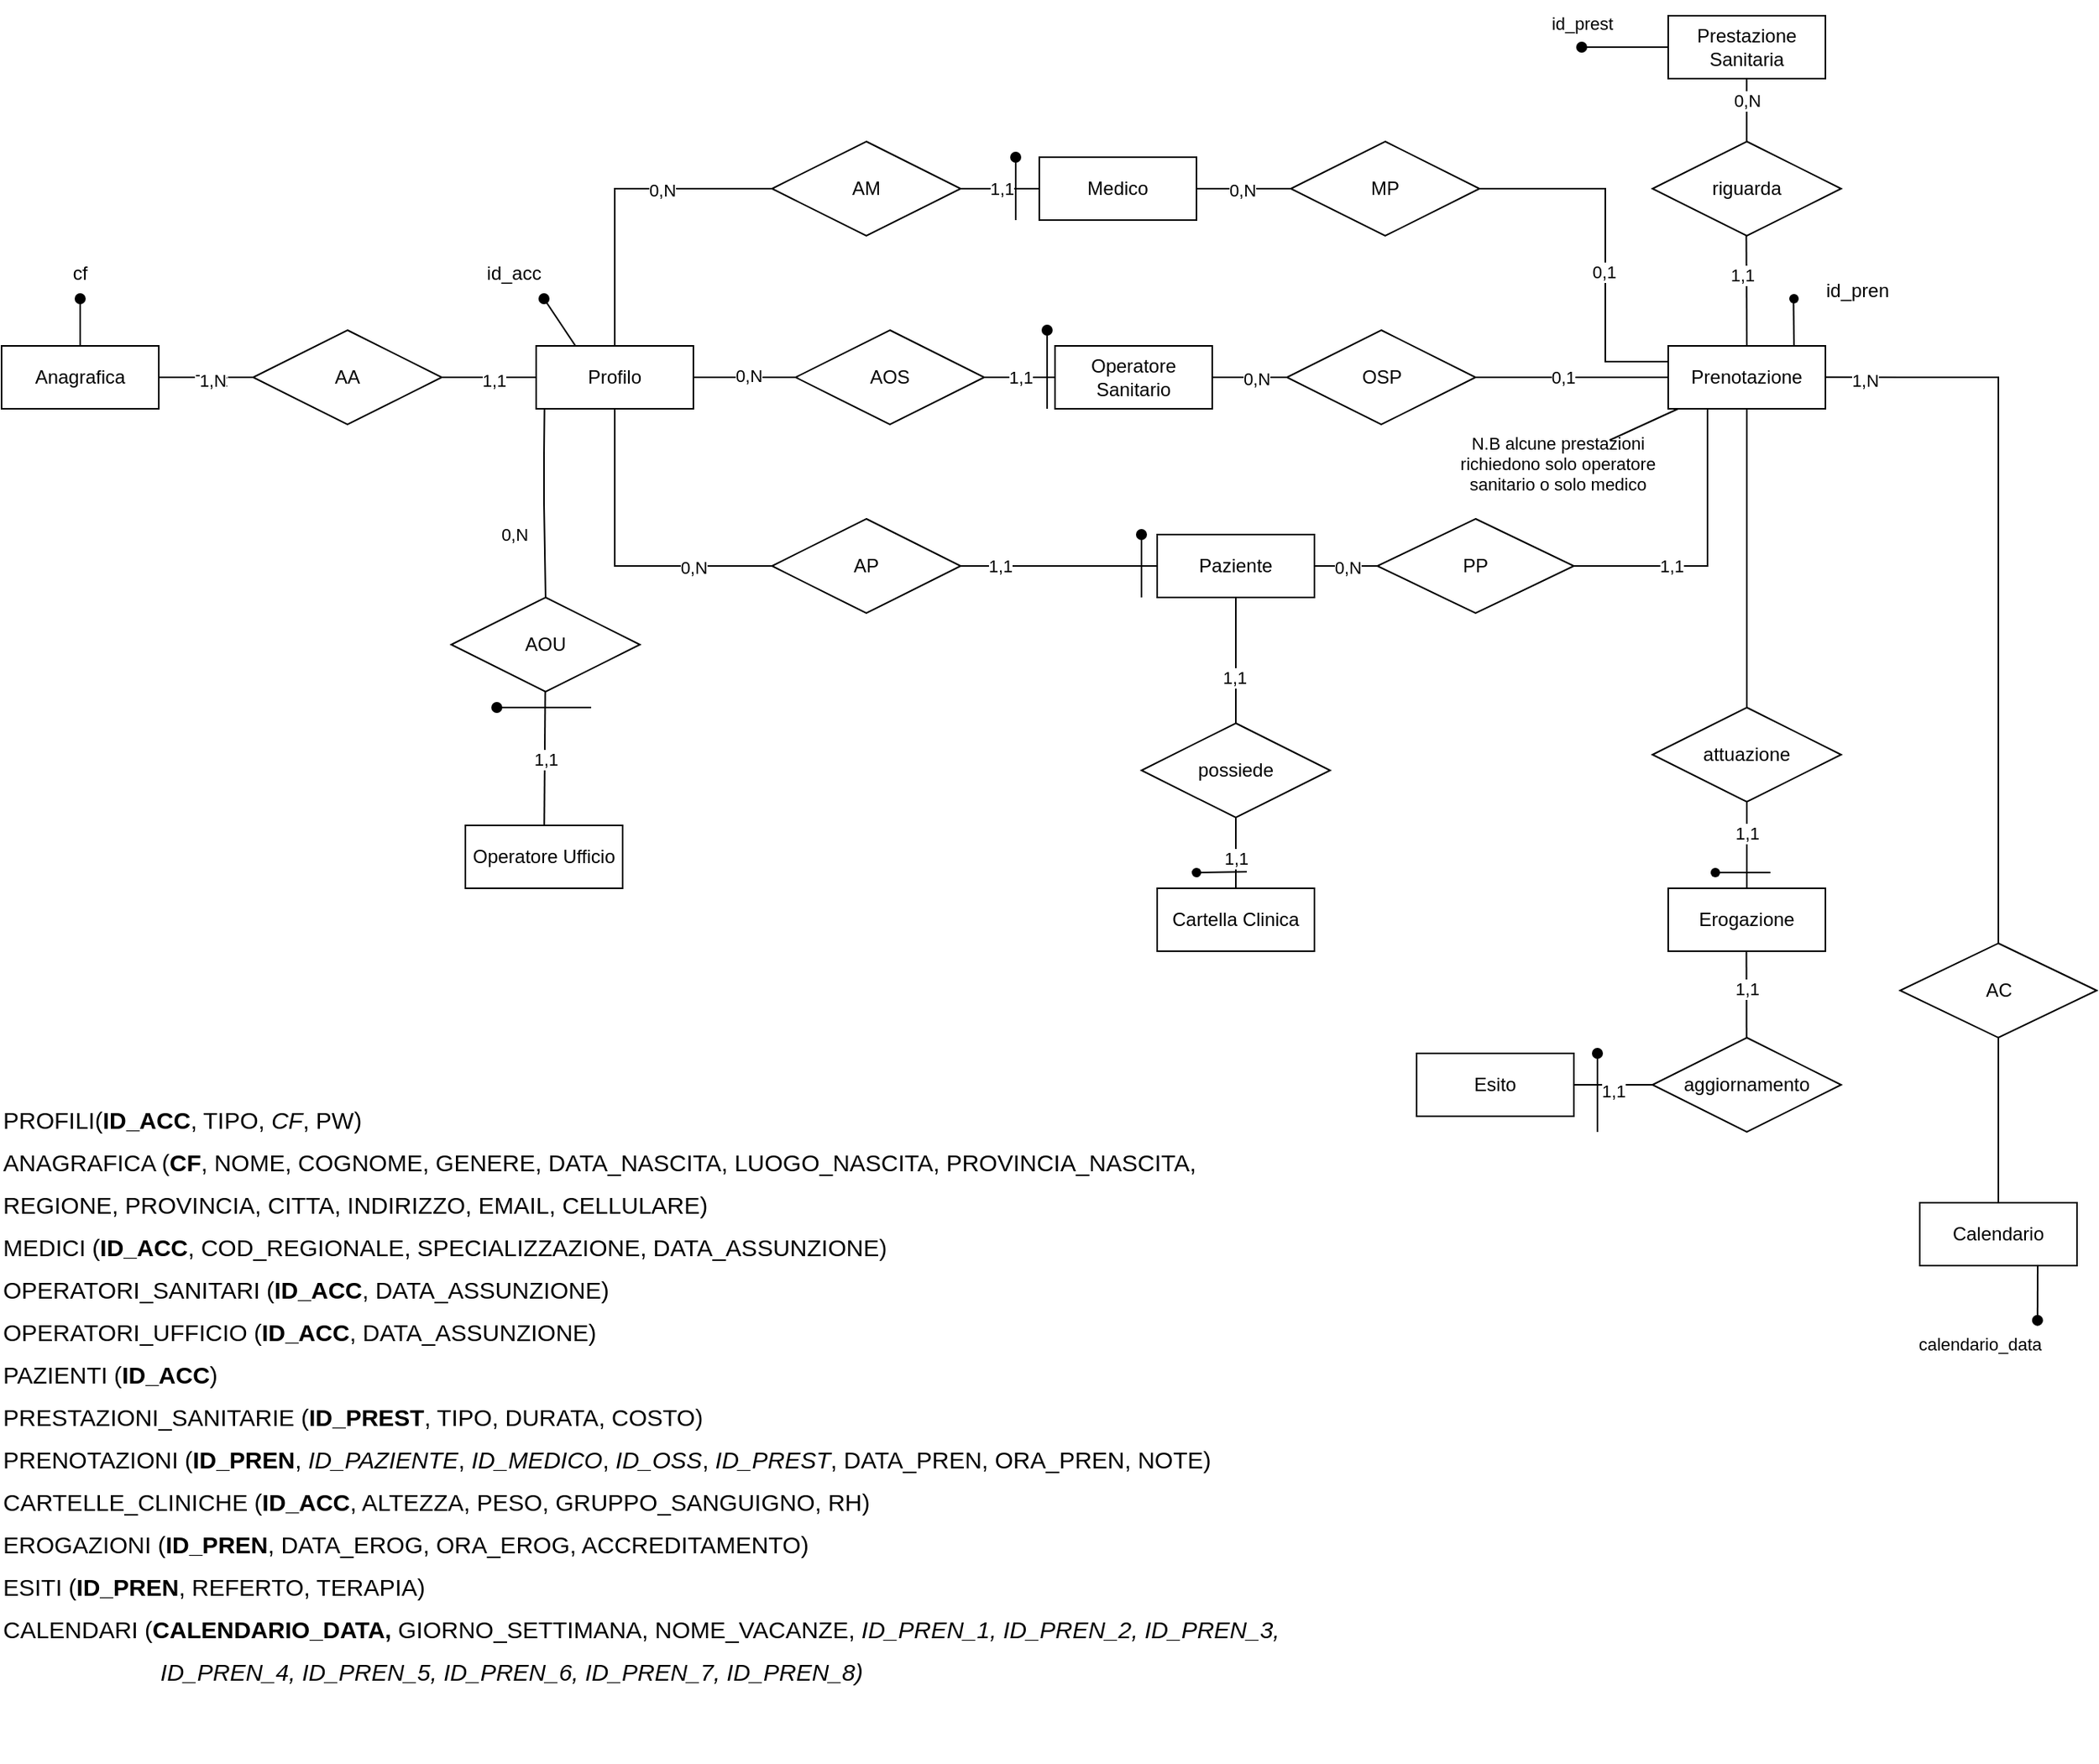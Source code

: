 <mxfile version="22.0.4" type="device">
  <diagram id="R2lEEEUBdFMjLlhIrx00" name="Page-1">
    <mxGraphModel dx="1588" dy="3250" grid="1" gridSize="10" guides="1" tooltips="1" connect="1" arrows="1" fold="1" page="1" pageScale="1" pageWidth="827" pageHeight="1169" math="0" shadow="0" extFonts="Permanent Marker^https://fonts.googleapis.com/css?family=Permanent+Marker">
      <root>
        <mxCell id="0" />
        <mxCell id="1" parent="0" />
        <mxCell id="ptyOjPC2TLaYeKYCXXiq-3" value="&lt;div style=&quot;text-align: left; line-height: 180%; font-size: 15px;&quot;&gt;&lt;br&gt;&lt;/div&gt;&lt;div style=&quot;text-align: left; line-height: 180%; font-size: 15px;&quot;&gt;&lt;span style=&quot;background-color: initial;&quot;&gt;&lt;font style=&quot;font-size: 15px;&quot;&gt;PROFILI(&lt;b&gt;ID_ACC&lt;/b&gt;, TIPO, &lt;i&gt;CF&lt;/i&gt;, PW)&lt;/font&gt;&lt;/span&gt;&lt;/div&gt;&lt;div style=&quot;text-align: left; line-height: 180%; font-size: 15px;&quot;&gt;&lt;font style=&quot;background-color: initial; border-color: var(--border-color);&quot;&gt;ANAGRAFICA (&lt;b&gt;CF&lt;/b&gt;,&amp;nbsp;&lt;/font&gt;&lt;span style=&quot;background-color: initial;&quot;&gt;NOME, COGNOME, GENERE, DATA_NASCITA, LUOGO_NASCITA, PROVINCIA_NASCITA,&amp;nbsp; &amp;nbsp; &amp;nbsp; &amp;nbsp; &amp;nbsp; &amp;nbsp;&lt;span style=&quot;white-space: pre;&quot;&gt;&#x9;&lt;/span&gt;&lt;span style=&quot;white-space: pre;&quot;&gt;&#x9;&lt;/span&gt;&lt;span style=&quot;white-space: pre;&quot;&gt;&#x9;&lt;/span&gt;&amp;nbsp; REGIONE, PROVINCIA, CITTA, INDIRIZZO, EMAIL, CELLULARE&lt;/span&gt;&lt;span style=&quot;background-color: initial; border-color: var(--border-color);&quot;&gt;)&lt;/span&gt;&lt;br&gt;&lt;/div&gt;&lt;div style=&quot;text-align: left; line-height: 180%; font-size: 15px;&quot;&gt;&lt;font style=&quot;font-size: 15px;&quot;&gt;&lt;font style=&quot;background-color: initial; font-size: 15px;&quot;&gt;MEDICI (&lt;b&gt;ID_ACC&lt;/b&gt;,&amp;nbsp;COD_REGIONALE&lt;/font&gt;&lt;span style=&quot;background-color: initial;&quot;&gt;,&amp;nbsp;&lt;/span&gt;&lt;span style=&quot;background-color: initial; border-color: var(--border-color);&quot;&gt;SPECIALIZZAZIONE, DATA_ASSUNZIONE&lt;/span&gt;&lt;span style=&quot;background-color: initial;&quot;&gt;)&lt;/span&gt;&lt;/font&gt;&lt;/div&gt;&lt;div style=&quot;text-align: left; line-height: 180%; font-size: 15px;&quot;&gt;&lt;font style=&quot;background-color: initial;&quot;&gt;OPERATORI_SANITARI (&lt;b&gt;ID_ACC&lt;/b&gt;&lt;/font&gt;&lt;font style=&quot;background-color: initial;&quot;&gt;,&amp;nbsp;&lt;/font&gt;&lt;span style=&quot;background-color: initial;&quot;&gt;DATA_ASSUNZIONE)&lt;/span&gt;&lt;br&gt;&lt;/div&gt;&lt;div style=&quot;text-align: left; line-height: 180%; font-size: 15px;&quot;&gt;&lt;font style=&quot;font-size: 15px;&quot;&gt;&lt;font style=&quot;background-color: initial; font-size: 15px;&quot;&gt;OPERATORI_UFFICIO (&lt;b&gt;ID_ACC&lt;/b&gt;&lt;/font&gt;&lt;span style=&quot;background-color: initial;&quot;&gt;,&lt;/span&gt;&lt;span style=&quot;background-color: initial;&quot;&gt;&amp;nbsp;&lt;/span&gt;&lt;span style=&quot;background-color: initial;&quot;&gt;DATA_ASSUNZIONE)&lt;/span&gt;&lt;/font&gt;&lt;/div&gt;&lt;div style=&quot;text-align: left; line-height: 180%; font-size: 15px;&quot;&gt;&lt;font style=&quot;font-size: 15px;&quot;&gt;&lt;font style=&quot;font-size: 15px;&quot;&gt;&lt;font style=&quot;font-size: 15px;&quot;&gt;PAZIENTI (&lt;b&gt;ID_ACC&lt;/b&gt;&lt;/font&gt;&lt;/font&gt;&lt;span style=&quot;background-color: initial; border-color: var(--border-color);&quot;&gt;)&lt;/span&gt;&lt;/font&gt;&lt;/div&gt;&lt;div style=&quot;text-align: left; line-height: 180%; font-size: 15px;&quot;&gt;&lt;font style=&quot;font-size: 15px;&quot;&gt;&lt;span style=&quot;background-color: initial; border-color: var(--border-color);&quot;&gt;PRESTAZIONI_SANITARIE (&lt;b style=&quot;border-color: var(--border-color);&quot;&gt;ID_PREST&lt;/b&gt;, TIPO, DURATA, COSTO)&lt;br&gt;&lt;/span&gt;&lt;/font&gt;&lt;/div&gt;&lt;div style=&quot;text-align: left; line-height: 180%; font-size: 15px;&quot;&gt;&lt;font style=&quot;font-size: 15px;&quot;&gt;&lt;span style=&quot;background-color: initial; border-color: var(--border-color);&quot;&gt;PRENOTAZIONI (&lt;b style=&quot;border-color: var(--border-color);&quot;&gt;ID_PREN&lt;/b&gt;, &lt;i&gt;ID_PAZIENTE&lt;/i&gt;, &lt;i&gt;ID_MEDICO&lt;/i&gt;,&amp;nbsp;&lt;i style=&quot;border-color: var(--border-color);&quot;&gt;ID_OSS&lt;/i&gt;, &lt;i&gt;ID_PREST&lt;/i&gt;, DATA_PREN, ORA_PREN, NOTE)&lt;br&gt;&lt;/span&gt;&lt;/font&gt;&lt;/div&gt;&lt;div style=&quot;text-align: left; line-height: 180%; font-size: 15px;&quot;&gt;&lt;font style=&quot;font-size: 15px;&quot;&gt;&lt;font style=&quot;font-size: 15px;&quot;&gt;CARTELLE_CLINICHE (&lt;b&gt;ID_ACC&lt;/b&gt;&lt;/font&gt;&lt;span style=&quot;background-color: initial;&quot;&gt;, ALTEZZA, PESO, GRUPPO_SANGUIGNO, RH)&lt;/span&gt;&lt;/font&gt;&lt;/div&gt;&lt;div style=&quot;text-align: left; line-height: 180%; font-size: 15px;&quot;&gt;&lt;font style=&quot;font-size: 15px;&quot;&gt;&lt;font style=&quot;border-color: var(--border-color);&quot;&gt;EROGAZIONI (&lt;b style=&quot;border-color: var(--border-color);&quot;&gt;ID_PREN&lt;/b&gt;, DATA_EROG, ORA_EROG, ACCREDITAMENTO&lt;/font&gt;&lt;span style=&quot;border-color: var(--border-color); background-color: initial;&quot;&gt;)&lt;/span&gt;&lt;span style=&quot;background-color: initial;&quot;&gt;&lt;br&gt;&lt;/span&gt;&lt;/font&gt;&lt;/div&gt;&lt;div style=&quot;text-align: left; line-height: 180%; font-size: 15px;&quot;&gt;&lt;span style=&quot;background-color: initial;&quot;&gt;ESITI (&lt;/span&gt;&lt;b style=&quot;background-color: initial;&quot;&gt;ID_PREN&lt;/b&gt;&lt;span style=&quot;background-color: initial;&quot;&gt;, REFERTO, TERAPIA)&lt;/span&gt;&lt;br&gt;&lt;/div&gt;&lt;div style=&quot;text-align: left; line-height: 180%; font-size: 15px;&quot;&gt;&lt;span style=&quot;background-color: initial;&quot;&gt;&lt;font style=&quot;font-size: 15px;&quot;&gt;CALENDARI (&lt;b style=&quot;&quot;&gt;CALENDARIO_DATA,&amp;nbsp;&lt;/b&gt;GIORNO_SETTIMANA,&amp;nbsp;NOME_VACANZE, &lt;i&gt;ID_PREN_1, ID_PREN_2, ID_PREN_3,&lt;/i&gt;&lt;/font&gt;&lt;/span&gt;&lt;/div&gt;&lt;div style=&quot;text-align: left; line-height: 180%; font-size: 15px;&quot;&gt;&lt;span style=&quot;background-color: initial;&quot;&gt;&lt;font style=&quot;font-size: 15px;&quot;&gt;&lt;i&gt;&lt;span style=&quot;white-space: pre;&quot;&gt;&#x9;&lt;/span&gt;&lt;span style=&quot;white-space: pre;&quot;&gt;&#x9;&lt;/span&gt;&lt;span style=&quot;white-space: pre;&quot;&gt;&#x9;&lt;/span&gt;ID_PREN_4, ID_PREN_5, ID_PREN_6, ID_PREN_7, ID_PREN_8)&lt;/i&gt;&lt;/font&gt;&lt;/span&gt;&lt;/div&gt;" style="text;html=1;strokeColor=none;fillColor=none;align=center;verticalAlign=middle;whiteSpace=wrap;rounded=0;" parent="1" vertex="1">
          <mxGeometry x="35" y="-1664" width="980" height="495" as="geometry" />
        </mxCell>
        <mxCell id="gUbJ52QEXmq22FhOMIwd-122" value="" style="edgeStyle=none;shape=connector;rounded=0;orthogonalLoop=1;jettySize=auto;html=1;labelBackgroundColor=default;strokeColor=default;fontFamily=Helvetica;fontSize=11;fontColor=default;endArrow=oval;endFill=1;" parent="1" source="gUbJ52QEXmq22FhOMIwd-1" target="gUbJ52QEXmq22FhOMIwd-32" edge="1">
          <mxGeometry relative="1" as="geometry" />
        </mxCell>
        <mxCell id="mEbYNH82JLoo9C2fyUgM-3" value="" style="rounded=0;orthogonalLoop=1;jettySize=auto;html=1;endArrow=none;endFill=0;" parent="1" source="gUbJ52QEXmq22FhOMIwd-1" target="mEbYNH82JLoo9C2fyUgM-2" edge="1">
          <mxGeometry relative="1" as="geometry" />
        </mxCell>
        <mxCell id="mEbYNH82JLoo9C2fyUgM-5" value="Text" style="edgeLabel;html=1;align=center;verticalAlign=middle;resizable=0;points=[];fontSize=11;fontFamily=Helvetica;fontColor=default;" parent="mEbYNH82JLoo9C2fyUgM-3" vertex="1" connectable="0">
          <mxGeometry x="0.108" y="-2" relative="1" as="geometry">
            <mxPoint as="offset" />
          </mxGeometry>
        </mxCell>
        <mxCell id="mEbYNH82JLoo9C2fyUgM-7" value="1,N" style="edgeLabel;html=1;align=center;verticalAlign=middle;resizable=0;points=[];fontSize=11;fontFamily=Helvetica;fontColor=default;" parent="mEbYNH82JLoo9C2fyUgM-3" vertex="1" connectable="0">
          <mxGeometry x="0.133" y="-2" relative="1" as="geometry">
            <mxPoint as="offset" />
          </mxGeometry>
        </mxCell>
        <mxCell id="PsfyVUjXlfJYZuLDt19F-15" value="" style="edgeStyle=none;shape=connector;rounded=0;orthogonalLoop=1;jettySize=auto;html=1;labelBackgroundColor=default;strokeColor=default;align=center;verticalAlign=middle;fontFamily=Helvetica;fontSize=11;fontColor=default;endArrow=none;endFill=0;" edge="1" parent="1" source="gUbJ52QEXmq22FhOMIwd-1" target="gUbJ52QEXmq22FhOMIwd-32">
          <mxGeometry relative="1" as="geometry" />
        </mxCell>
        <mxCell id="gUbJ52QEXmq22FhOMIwd-1" value="Anagrafica" style="whiteSpace=wrap;html=1;align=center;" parent="1" vertex="1">
          <mxGeometry x="35" y="-2070" width="100" height="40" as="geometry" />
        </mxCell>
        <mxCell id="gUbJ52QEXmq22FhOMIwd-127" value="" style="edgeStyle=none;shape=connector;rounded=0;orthogonalLoop=1;jettySize=auto;html=1;labelBackgroundColor=default;strokeColor=default;fontFamily=Helvetica;fontSize=11;fontColor=default;endArrow=none;endFill=0;" parent="1" source="gUbJ52QEXmq22FhOMIwd-2" target="gUbJ52QEXmq22FhOMIwd-126" edge="1">
          <mxGeometry relative="1" as="geometry" />
        </mxCell>
        <mxCell id="mEbYNH82JLoo9C2fyUgM-29" value="0,N" style="edgeLabel;html=1;align=center;verticalAlign=middle;resizable=0;points=[];fontSize=11;fontFamily=Helvetica;fontColor=default;" parent="gUbJ52QEXmq22FhOMIwd-127" vertex="1" connectable="0">
          <mxGeometry x="-0.031" y="-1" relative="1" as="geometry">
            <mxPoint as="offset" />
          </mxGeometry>
        </mxCell>
        <mxCell id="gUbJ52QEXmq22FhOMIwd-2" value="Medico" style="whiteSpace=wrap;html=1;align=center;" parent="1" vertex="1">
          <mxGeometry x="695" y="-2190" width="100" height="40" as="geometry" />
        </mxCell>
        <mxCell id="gUbJ52QEXmq22FhOMIwd-131" value="" style="edgeStyle=none;shape=connector;rounded=0;orthogonalLoop=1;jettySize=auto;html=1;labelBackgroundColor=default;strokeColor=default;fontFamily=Helvetica;fontSize=12;fontColor=default;endArrow=none;endFill=0;" parent="1" source="gUbJ52QEXmq22FhOMIwd-3" target="gUbJ52QEXmq22FhOMIwd-130" edge="1">
          <mxGeometry relative="1" as="geometry" />
        </mxCell>
        <mxCell id="mEbYNH82JLoo9C2fyUgM-30" value="0,N" style="edgeLabel;html=1;align=center;verticalAlign=middle;resizable=0;points=[];fontSize=11;fontFamily=Helvetica;fontColor=default;" parent="gUbJ52QEXmq22FhOMIwd-131" vertex="1" connectable="0">
          <mxGeometry x="0.174" y="-1" relative="1" as="geometry">
            <mxPoint as="offset" />
          </mxGeometry>
        </mxCell>
        <mxCell id="gUbJ52QEXmq22FhOMIwd-3" value="Operatore&lt;br&gt;Sanitario" style="whiteSpace=wrap;html=1;align=center;" parent="1" vertex="1">
          <mxGeometry x="705" y="-2070" width="100" height="40" as="geometry" />
        </mxCell>
        <mxCell id="gUbJ52QEXmq22FhOMIwd-4" value="Operatore Ufficio" style="whiteSpace=wrap;html=1;align=center;" parent="1" vertex="1">
          <mxGeometry x="330" y="-1765" width="100" height="40" as="geometry" />
        </mxCell>
        <mxCell id="gUbJ52QEXmq22FhOMIwd-133" value="" style="edgeStyle=none;shape=connector;rounded=0;orthogonalLoop=1;jettySize=auto;html=1;labelBackgroundColor=default;strokeColor=default;fontFamily=Helvetica;fontSize=12;fontColor=default;endArrow=none;endFill=0;" parent="1" source="gUbJ52QEXmq22FhOMIwd-5" target="gUbJ52QEXmq22FhOMIwd-132" edge="1">
          <mxGeometry relative="1" as="geometry" />
        </mxCell>
        <mxCell id="mEbYNH82JLoo9C2fyUgM-32" value="0,N" style="edgeLabel;html=1;align=center;verticalAlign=middle;resizable=0;points=[];fontSize=11;fontFamily=Helvetica;fontColor=default;" parent="gUbJ52QEXmq22FhOMIwd-133" vertex="1" connectable="0">
          <mxGeometry x="0.058" y="-1" relative="1" as="geometry">
            <mxPoint as="offset" />
          </mxGeometry>
        </mxCell>
        <mxCell id="gUbJ52QEXmq22FhOMIwd-142" value="" style="edgeStyle=none;shape=connector;rounded=0;orthogonalLoop=1;jettySize=auto;html=1;labelBackgroundColor=default;strokeColor=default;fontFamily=Helvetica;fontSize=12;fontColor=default;endArrow=none;endFill=0;" parent="1" source="gUbJ52QEXmq22FhOMIwd-5" target="gUbJ52QEXmq22FhOMIwd-26" edge="1">
          <mxGeometry relative="1" as="geometry" />
        </mxCell>
        <mxCell id="mEbYNH82JLoo9C2fyUgM-17" value="1,1" style="edgeLabel;html=1;align=center;verticalAlign=middle;resizable=0;points=[];fontSize=11;fontFamily=Helvetica;fontColor=default;" parent="gUbJ52QEXmq22FhOMIwd-142" vertex="1" connectable="0">
          <mxGeometry x="0.257" y="-1" relative="1" as="geometry">
            <mxPoint as="offset" />
          </mxGeometry>
        </mxCell>
        <mxCell id="gUbJ52QEXmq22FhOMIwd-5" value="Paziente" style="whiteSpace=wrap;html=1;align=center;" parent="1" vertex="1">
          <mxGeometry x="770" y="-1950" width="100" height="40" as="geometry" />
        </mxCell>
        <mxCell id="gUbJ52QEXmq22FhOMIwd-116" value="" style="edgeStyle=none;shape=connector;rounded=0;orthogonalLoop=1;jettySize=auto;html=1;labelBackgroundColor=default;strokeColor=default;fontFamily=Helvetica;fontSize=11;fontColor=default;endArrow=none;endFill=0;entryX=0.5;entryY=0;entryDx=0;entryDy=0;exitX=0.053;exitY=1.002;exitDx=0;exitDy=0;exitPerimeter=0;" parent="1" source="gUbJ52QEXmq22FhOMIwd-6" target="gUbJ52QEXmq22FhOMIwd-110" edge="1">
          <mxGeometry relative="1" as="geometry">
            <Array as="points">
              <mxPoint x="380" y="-2000" />
              <mxPoint x="380" y="-1970" />
            </Array>
            <mxPoint x="380" y="-2030" as="sourcePoint" />
          </mxGeometry>
        </mxCell>
        <mxCell id="mEbYNH82JLoo9C2fyUgM-23" value="0,N" style="edgeLabel;html=1;align=center;verticalAlign=middle;resizable=0;points=[];fontSize=11;fontFamily=Helvetica;fontColor=default;" parent="gUbJ52QEXmq22FhOMIwd-116" vertex="1" connectable="0">
          <mxGeometry x="0.232" y="-1" relative="1" as="geometry">
            <mxPoint x="-18" y="6" as="offset" />
          </mxGeometry>
        </mxCell>
        <mxCell id="gUbJ52QEXmq22FhOMIwd-117" value="" style="edgeStyle=none;shape=connector;rounded=0;orthogonalLoop=1;jettySize=auto;html=1;labelBackgroundColor=default;strokeColor=default;fontFamily=Helvetica;fontSize=11;fontColor=default;endArrow=none;endFill=0;entryX=0;entryY=0.5;entryDx=0;entryDy=0;exitX=1;exitY=0.5;exitDx=0;exitDy=0;" parent="1" source="gUbJ52QEXmq22FhOMIwd-6" target="gUbJ52QEXmq22FhOMIwd-109" edge="1">
          <mxGeometry relative="1" as="geometry">
            <Array as="points" />
          </mxGeometry>
        </mxCell>
        <mxCell id="mEbYNH82JLoo9C2fyUgM-22" value="0,N" style="edgeLabel;html=1;align=center;verticalAlign=middle;resizable=0;points=[];fontSize=11;fontFamily=Helvetica;fontColor=default;" parent="gUbJ52QEXmq22FhOMIwd-117" vertex="1" connectable="0">
          <mxGeometry x="0.077" y="1" relative="1" as="geometry">
            <mxPoint as="offset" />
          </mxGeometry>
        </mxCell>
        <mxCell id="gUbJ52QEXmq22FhOMIwd-6" value="Profilo" style="whiteSpace=wrap;html=1;align=center;" parent="1" vertex="1">
          <mxGeometry x="375" y="-2070" width="100" height="40" as="geometry" />
        </mxCell>
        <mxCell id="gUbJ52QEXmq22FhOMIwd-26" value="possiede" style="shape=rhombus;perimeter=rhombusPerimeter;whiteSpace=wrap;html=1;align=center;" parent="1" vertex="1">
          <mxGeometry x="760" y="-1830" width="120" height="60" as="geometry" />
        </mxCell>
        <mxCell id="gUbJ52QEXmq22FhOMIwd-27" value="Cartella Clinica" style="whiteSpace=wrap;html=1;align=center;" parent="1" vertex="1">
          <mxGeometry x="770" y="-1725" width="100" height="40" as="geometry" />
        </mxCell>
        <mxCell id="gUbJ52QEXmq22FhOMIwd-32" value="cf" style="text;strokeColor=none;fillColor=none;spacingLeft=4;spacingRight=4;overflow=hidden;rotatable=0;points=[[0,0.5],[1,0.5]];portConstraint=eastwest;fontSize=12;whiteSpace=wrap;html=1;align=center;" parent="1" vertex="1">
          <mxGeometry x="65" y="-2130" width="40" height="30" as="geometry" />
        </mxCell>
        <mxCell id="gUbJ52QEXmq22FhOMIwd-33" value="Erogazione" style="whiteSpace=wrap;html=1;align=center;" parent="1" vertex="1">
          <mxGeometry x="1095" y="-1725" width="100" height="40" as="geometry" />
        </mxCell>
        <mxCell id="gUbJ52QEXmq22FhOMIwd-137" value="" style="edgeStyle=none;shape=connector;rounded=0;orthogonalLoop=1;jettySize=auto;html=1;labelBackgroundColor=default;strokeColor=default;fontFamily=Helvetica;fontSize=12;fontColor=default;endArrow=none;endFill=0;entryX=1;entryY=0.5;entryDx=0;entryDy=0;exitX=0;exitY=0.5;exitDx=0;exitDy=0;" parent="1" source="gUbJ52QEXmq22FhOMIwd-34" target="gUbJ52QEXmq22FhOMIwd-130" edge="1">
          <mxGeometry relative="1" as="geometry">
            <Array as="points">
              <mxPoint x="1010" y="-2050" />
            </Array>
            <mxPoint x="1090" y="-2050" as="sourcePoint" />
          </mxGeometry>
        </mxCell>
        <mxCell id="mEbYNH82JLoo9C2fyUgM-34" value="0,1" style="edgeLabel;html=1;align=center;verticalAlign=middle;resizable=0;points=[];fontSize=11;fontFamily=Helvetica;fontColor=default;" parent="gUbJ52QEXmq22FhOMIwd-137" vertex="1" connectable="0">
          <mxGeometry x="-0.497" y="1" relative="1" as="geometry">
            <mxPoint x="-36" y="-1" as="offset" />
          </mxGeometry>
        </mxCell>
        <mxCell id="gUbJ52QEXmq22FhOMIwd-141" value="" style="edgeStyle=none;shape=connector;rounded=0;orthogonalLoop=1;jettySize=auto;html=1;labelBackgroundColor=default;strokeColor=default;fontFamily=Helvetica;fontSize=12;fontColor=default;endArrow=none;endFill=0;entryX=0.5;entryY=0;entryDx=0;entryDy=0;" parent="1" source="gUbJ52QEXmq22FhOMIwd-34" target="gUbJ52QEXmq22FhOMIwd-49" edge="1">
          <mxGeometry relative="1" as="geometry" />
        </mxCell>
        <mxCell id="PsfyVUjXlfJYZuLDt19F-19" value="" style="edgeStyle=none;shape=connector;rounded=0;orthogonalLoop=1;jettySize=auto;html=1;labelBackgroundColor=default;strokeColor=default;align=center;verticalAlign=middle;fontFamily=Helvetica;fontSize=11;fontColor=default;endArrow=none;endFill=0;" edge="1" parent="1" source="gUbJ52QEXmq22FhOMIwd-34" target="mEbYNH82JLoo9C2fyUgM-36">
          <mxGeometry relative="1" as="geometry" />
        </mxCell>
        <mxCell id="gUbJ52QEXmq22FhOMIwd-34" value="Prenotazione" style="whiteSpace=wrap;html=1;align=center;" parent="1" vertex="1">
          <mxGeometry x="1095" y="-2070" width="100" height="40" as="geometry" />
        </mxCell>
        <mxCell id="gUbJ52QEXmq22FhOMIwd-39" value="riguarda" style="shape=rhombus;perimeter=rhombusPerimeter;whiteSpace=wrap;html=1;align=center;" parent="1" vertex="1">
          <mxGeometry x="1085" y="-2200" width="120" height="60" as="geometry" />
        </mxCell>
        <mxCell id="gUbJ52QEXmq22FhOMIwd-40" value="Prestazione Sanitaria" style="whiteSpace=wrap;html=1;align=center;" parent="1" vertex="1">
          <mxGeometry x="1095" y="-2280" width="100" height="40" as="geometry" />
        </mxCell>
        <mxCell id="gUbJ52QEXmq22FhOMIwd-41" value="" style="endArrow=none;html=1;rounded=0;" parent="1" edge="1">
          <mxGeometry relative="1" as="geometry">
            <mxPoint x="1145" y="-2070" as="sourcePoint" />
            <mxPoint x="1144.69" y="-2140" as="targetPoint" />
          </mxGeometry>
        </mxCell>
        <mxCell id="gUbJ52QEXmq22FhOMIwd-42" value="1,1" style="edgeLabel;html=1;align=center;verticalAlign=middle;resizable=0;points=[];" parent="gUbJ52QEXmq22FhOMIwd-41" vertex="1" connectable="0">
          <mxGeometry x="0.294" y="3" relative="1" as="geometry">
            <mxPoint as="offset" />
          </mxGeometry>
        </mxCell>
        <mxCell id="gUbJ52QEXmq22FhOMIwd-43" value="" style="endArrow=none;html=1;rounded=0;exitX=0.5;exitY=0;exitDx=0;exitDy=0;" parent="1" edge="1">
          <mxGeometry relative="1" as="geometry">
            <mxPoint x="1144.89" y="-2200" as="sourcePoint" />
            <mxPoint x="1144.89" y="-2240" as="targetPoint" />
          </mxGeometry>
        </mxCell>
        <mxCell id="mEbYNH82JLoo9C2fyUgM-16" value="0,N" style="edgeLabel;html=1;align=center;verticalAlign=middle;resizable=0;points=[];fontSize=11;fontFamily=Helvetica;fontColor=default;" parent="gUbJ52QEXmq22FhOMIwd-43" vertex="1" connectable="0">
          <mxGeometry x="0.3" relative="1" as="geometry">
            <mxPoint as="offset" />
          </mxGeometry>
        </mxCell>
        <mxCell id="gUbJ52QEXmq22FhOMIwd-49" value="attuazione" style="shape=rhombus;perimeter=rhombusPerimeter;whiteSpace=wrap;html=1;align=center;" parent="1" vertex="1">
          <mxGeometry x="1085" y="-1840" width="120" height="60" as="geometry" />
        </mxCell>
        <mxCell id="gUbJ52QEXmq22FhOMIwd-50" value="" style="endArrow=none;html=1;rounded=0;" parent="1" edge="1">
          <mxGeometry relative="1" as="geometry">
            <mxPoint x="1145" y="-1725" as="sourcePoint" />
            <mxPoint x="1145" y="-1780" as="targetPoint" />
          </mxGeometry>
        </mxCell>
        <mxCell id="gUbJ52QEXmq22FhOMIwd-51" value="1,1" style="edgeLabel;html=1;align=center;verticalAlign=middle;resizable=0;points=[];" parent="gUbJ52QEXmq22FhOMIwd-50" vertex="1" connectable="0">
          <mxGeometry x="0.294" y="3" relative="1" as="geometry">
            <mxPoint x="3" as="offset" />
          </mxGeometry>
        </mxCell>
        <mxCell id="gUbJ52QEXmq22FhOMIwd-54" value="" style="shape=waypoint;sketch=0;fillStyle=solid;size=6;pointerEvents=1;points=[];fillColor=none;resizable=0;rotatable=0;perimeter=centerPerimeter;snapToPoint=1;" parent="1" vertex="1">
          <mxGeometry x="1115" y="-1745" width="20" height="20" as="geometry" />
        </mxCell>
        <mxCell id="gUbJ52QEXmq22FhOMIwd-55" value="" style="endArrow=none;html=1;rounded=0;" parent="1" target="gUbJ52QEXmq22FhOMIwd-54" edge="1">
          <mxGeometry relative="1" as="geometry">
            <mxPoint x="1160" y="-1735" as="sourcePoint" />
            <mxPoint x="1130" y="-1735" as="targetPoint" />
          </mxGeometry>
        </mxCell>
        <mxCell id="gUbJ52QEXmq22FhOMIwd-145" value="" style="edgeStyle=none;shape=connector;rounded=0;orthogonalLoop=1;jettySize=auto;html=1;labelBackgroundColor=default;strokeColor=default;fontFamily=Helvetica;fontSize=12;fontColor=default;endArrow=none;endFill=0;" parent="1" source="gUbJ52QEXmq22FhOMIwd-56" edge="1">
          <mxGeometry relative="1" as="geometry">
            <mxPoint x="1307.857" y="-1485" as="targetPoint" />
          </mxGeometry>
        </mxCell>
        <mxCell id="gUbJ52QEXmq22FhOMIwd-146" value="" style="edgeStyle=none;shape=connector;rounded=0;orthogonalLoop=1;jettySize=auto;html=1;labelBackgroundColor=default;strokeColor=default;fontFamily=Helvetica;fontSize=12;fontColor=default;endArrow=none;endFill=0;" parent="1" source="gUbJ52QEXmq22FhOMIwd-56" edge="1">
          <mxGeometry relative="1" as="geometry">
            <mxPoint x="1307.857" y="-1485" as="targetPoint" />
          </mxGeometry>
        </mxCell>
        <mxCell id="gUbJ52QEXmq22FhOMIwd-56" value="Calendario" style="whiteSpace=wrap;html=1;align=center;" parent="1" vertex="1">
          <mxGeometry x="1255" y="-1525" width="100" height="40" as="geometry" />
        </mxCell>
        <mxCell id="gUbJ52QEXmq22FhOMIwd-63" value="" style="endArrow=none;html=1;rounded=0;entryX=0;entryY=0.5;entryDx=0;entryDy=0;" parent="1" edge="1">
          <mxGeometry relative="1" as="geometry">
            <mxPoint x="1195" y="-2050.17" as="sourcePoint" />
            <mxPoint x="1245" y="-2050" as="targetPoint" />
          </mxGeometry>
        </mxCell>
        <mxCell id="mEbYNH82JLoo9C2fyUgM-15" value="1,N" style="edgeLabel;html=1;align=center;verticalAlign=middle;resizable=0;points=[];fontSize=11;fontFamily=Helvetica;fontColor=default;" parent="gUbJ52QEXmq22FhOMIwd-63" vertex="1" connectable="0">
          <mxGeometry x="0.0" y="-2" relative="1" as="geometry">
            <mxPoint as="offset" />
          </mxGeometry>
        </mxCell>
        <mxCell id="gUbJ52QEXmq22FhOMIwd-74" value="" style="shape=waypoint;sketch=0;fillStyle=solid;size=6;pointerEvents=1;points=[];fillColor=none;resizable=0;rotatable=0;perimeter=centerPerimeter;snapToPoint=1;" parent="1" vertex="1">
          <mxGeometry x="1165" y="-2110" width="20" height="20" as="geometry" />
        </mxCell>
        <mxCell id="gUbJ52QEXmq22FhOMIwd-144" value="" style="edgeStyle=none;shape=connector;rounded=0;orthogonalLoop=1;jettySize=auto;html=1;labelBackgroundColor=default;strokeColor=default;fontFamily=Helvetica;fontSize=12;fontColor=default;endArrow=none;endFill=0;" parent="1" source="gUbJ52QEXmq22FhOMIwd-87" target="gUbJ52QEXmq22FhOMIwd-95" edge="1">
          <mxGeometry relative="1" as="geometry" />
        </mxCell>
        <mxCell id="mEbYNH82JLoo9C2fyUgM-18" value="1,1" style="edgeLabel;html=1;align=center;verticalAlign=middle;resizable=0;points=[];fontSize=11;fontFamily=Helvetica;fontColor=default;" parent="gUbJ52QEXmq22FhOMIwd-144" vertex="1" connectable="0">
          <mxGeometry x="0.027" y="4" relative="1" as="geometry">
            <mxPoint as="offset" />
          </mxGeometry>
        </mxCell>
        <mxCell id="gUbJ52QEXmq22FhOMIwd-87" value="aggiornamento" style="shape=rhombus;perimeter=rhombusPerimeter;whiteSpace=wrap;html=1;align=center;" parent="1" vertex="1">
          <mxGeometry x="1085" y="-1630" width="120" height="60" as="geometry" />
        </mxCell>
        <mxCell id="gUbJ52QEXmq22FhOMIwd-89" value="" style="endArrow=none;html=1;rounded=0;entryX=0.5;entryY=1;entryDx=0;entryDy=0;exitX=0.5;exitY=0;exitDx=0;exitDy=0;" parent="1" source="gUbJ52QEXmq22FhOMIwd-27" edge="1" target="gUbJ52QEXmq22FhOMIwd-26">
          <mxGeometry relative="1" as="geometry">
            <mxPoint x="744.69" y="-1730" as="sourcePoint" />
            <mxPoint x="744.66" y="-1780" as="targetPoint" />
          </mxGeometry>
        </mxCell>
        <mxCell id="gUbJ52QEXmq22FhOMIwd-90" value="1,1" style="edgeLabel;html=1;align=center;verticalAlign=middle;resizable=0;points=[];" parent="gUbJ52QEXmq22FhOMIwd-89" vertex="1" connectable="0">
          <mxGeometry x="0.097" y="-3" relative="1" as="geometry">
            <mxPoint x="-3" y="5" as="offset" />
          </mxGeometry>
        </mxCell>
        <mxCell id="gUbJ52QEXmq22FhOMIwd-92" value="" style="endArrow=none;html=1;rounded=0;" parent="1" edge="1" source="gUbJ52QEXmq22FhOMIwd-91">
          <mxGeometry relative="1" as="geometry">
            <mxPoint x="827.0" y="-1735.5" as="sourcePoint" />
            <mxPoint x="792" y="-1735.5" as="targetPoint" />
          </mxGeometry>
        </mxCell>
        <mxCell id="gUbJ52QEXmq22FhOMIwd-93" value="" style="endArrow=none;html=1;rounded=0;" parent="1" edge="1">
          <mxGeometry relative="1" as="geometry">
            <mxPoint x="1175" y="-2070" as="sourcePoint" />
            <mxPoint x="1174.69" y="-2100" as="targetPoint" />
          </mxGeometry>
        </mxCell>
        <mxCell id="gUbJ52QEXmq22FhOMIwd-94" value="id_pren" style="text;html=1;align=center;verticalAlign=middle;resizable=0;points=[];autosize=1;strokeColor=none;fillColor=none;" parent="1" vertex="1">
          <mxGeometry x="1185" y="-2120" width="60" height="30" as="geometry" />
        </mxCell>
        <mxCell id="gUbJ52QEXmq22FhOMIwd-95" value="Esito" style="whiteSpace=wrap;html=1;align=center;" parent="1" vertex="1">
          <mxGeometry x="935.0" y="-1620" width="100" height="40" as="geometry" />
        </mxCell>
        <mxCell id="gUbJ52QEXmq22FhOMIwd-103" value="" style="endArrow=none;html=1;rounded=0;" parent="1" edge="1">
          <mxGeometry relative="1" as="geometry">
            <mxPoint x="1144.75" y="-1685" as="sourcePoint" />
            <mxPoint x="1144.84" y="-1630" as="targetPoint" />
          </mxGeometry>
        </mxCell>
        <mxCell id="gUbJ52QEXmq22FhOMIwd-104" value="1,1" style="edgeLabel;html=1;align=center;verticalAlign=middle;resizable=0;points=[];" parent="gUbJ52QEXmq22FhOMIwd-103" vertex="1" connectable="0">
          <mxGeometry x="-0.15" relative="1" as="geometry">
            <mxPoint as="offset" />
          </mxGeometry>
        </mxCell>
        <mxCell id="gUbJ52QEXmq22FhOMIwd-112" value="" style="rounded=0;orthogonalLoop=1;jettySize=auto;html=1;edgeStyle=orthogonalEdgeStyle;endArrow=none;endFill=0;" parent="1" source="gUbJ52QEXmq22FhOMIwd-108" target="gUbJ52QEXmq22FhOMIwd-2" edge="1">
          <mxGeometry relative="1" as="geometry">
            <Array as="points">
              <mxPoint x="675" y="-2170" />
              <mxPoint x="675" y="-2170" />
            </Array>
          </mxGeometry>
        </mxCell>
        <mxCell id="mEbYNH82JLoo9C2fyUgM-25" value="1,1" style="edgeLabel;html=1;align=center;verticalAlign=middle;resizable=0;points=[];fontSize=11;fontFamily=Helvetica;fontColor=default;" parent="gUbJ52QEXmq22FhOMIwd-112" vertex="1" connectable="0">
          <mxGeometry x="0.025" relative="1" as="geometry">
            <mxPoint as="offset" />
          </mxGeometry>
        </mxCell>
        <mxCell id="gUbJ52QEXmq22FhOMIwd-119" value="" style="edgeStyle=none;shape=connector;rounded=0;orthogonalLoop=1;jettySize=auto;html=1;labelBackgroundColor=default;strokeColor=default;fontFamily=Helvetica;fontSize=11;fontColor=default;endArrow=none;endFill=0;entryX=0.5;entryY=0;entryDx=0;entryDy=0;" parent="1" source="gUbJ52QEXmq22FhOMIwd-108" target="gUbJ52QEXmq22FhOMIwd-6" edge="1">
          <mxGeometry relative="1" as="geometry">
            <Array as="points">
              <mxPoint x="425" y="-2170" />
            </Array>
          </mxGeometry>
        </mxCell>
        <mxCell id="mEbYNH82JLoo9C2fyUgM-21" value="0,N" style="edgeLabel;html=1;align=center;verticalAlign=middle;resizable=0;points=[];fontSize=11;fontFamily=Helvetica;fontColor=default;" parent="gUbJ52QEXmq22FhOMIwd-119" vertex="1" connectable="0">
          <mxGeometry x="-0.298" y="1" relative="1" as="geometry">
            <mxPoint as="offset" />
          </mxGeometry>
        </mxCell>
        <mxCell id="gUbJ52QEXmq22FhOMIwd-108" value="AM" style="shape=rhombus;perimeter=rhombusPerimeter;whiteSpace=wrap;html=1;align=center;" parent="1" vertex="1">
          <mxGeometry x="525" y="-2200" width="120" height="60" as="geometry" />
        </mxCell>
        <mxCell id="gUbJ52QEXmq22FhOMIwd-113" value="" style="rounded=0;orthogonalLoop=1;jettySize=auto;html=1;endArrow=none;endFill=0;" parent="1" source="gUbJ52QEXmq22FhOMIwd-109" target="gUbJ52QEXmq22FhOMIwd-3" edge="1">
          <mxGeometry relative="1" as="geometry" />
        </mxCell>
        <mxCell id="mEbYNH82JLoo9C2fyUgM-26" value="1,1" style="edgeLabel;html=1;align=center;verticalAlign=middle;resizable=0;points=[];fontSize=11;fontFamily=Helvetica;fontColor=default;" parent="gUbJ52QEXmq22FhOMIwd-113" vertex="1" connectable="0">
          <mxGeometry x="0.013" relative="1" as="geometry">
            <mxPoint as="offset" />
          </mxGeometry>
        </mxCell>
        <mxCell id="gUbJ52QEXmq22FhOMIwd-109" value="AOS" style="shape=rhombus;perimeter=rhombusPerimeter;whiteSpace=wrap;html=1;align=center;" parent="1" vertex="1">
          <mxGeometry x="540" y="-2080" width="120" height="60" as="geometry" />
        </mxCell>
        <mxCell id="gUbJ52QEXmq22FhOMIwd-114" value="" style="rounded=0;orthogonalLoop=1;jettySize=auto;html=1;endArrow=none;endFill=0;" parent="1" source="gUbJ52QEXmq22FhOMIwd-110" target="gUbJ52QEXmq22FhOMIwd-4" edge="1">
          <mxGeometry relative="1" as="geometry" />
        </mxCell>
        <mxCell id="mEbYNH82JLoo9C2fyUgM-27" value="1,1" style="edgeLabel;html=1;align=center;verticalAlign=middle;resizable=0;points=[];fontSize=11;fontFamily=Helvetica;fontColor=default;" parent="gUbJ52QEXmq22FhOMIwd-114" vertex="1" connectable="0">
          <mxGeometry x="0.001" relative="1" as="geometry">
            <mxPoint as="offset" />
          </mxGeometry>
        </mxCell>
        <mxCell id="gUbJ52QEXmq22FhOMIwd-110" value="AOU" style="shape=rhombus;perimeter=rhombusPerimeter;whiteSpace=wrap;html=1;align=center;" parent="1" vertex="1">
          <mxGeometry x="321" y="-1910" width="120" height="60" as="geometry" />
        </mxCell>
        <mxCell id="gUbJ52QEXmq22FhOMIwd-115" value="" style="edgeStyle=none;shape=connector;rounded=0;orthogonalLoop=1;jettySize=auto;html=1;labelBackgroundColor=default;strokeColor=default;fontFamily=Helvetica;fontSize=11;fontColor=default;endArrow=none;endFill=0;" parent="1" source="gUbJ52QEXmq22FhOMIwd-111" target="gUbJ52QEXmq22FhOMIwd-5" edge="1">
          <mxGeometry relative="1" as="geometry" />
        </mxCell>
        <mxCell id="mEbYNH82JLoo9C2fyUgM-28" value="1,1" style="edgeLabel;html=1;align=center;verticalAlign=middle;resizable=0;points=[];fontSize=11;fontFamily=Helvetica;fontColor=default;" parent="gUbJ52QEXmq22FhOMIwd-115" vertex="1" connectable="0">
          <mxGeometry x="0.05" relative="1" as="geometry">
            <mxPoint x="-41" as="offset" />
          </mxGeometry>
        </mxCell>
        <mxCell id="gUbJ52QEXmq22FhOMIwd-121" value="" style="edgeStyle=none;shape=connector;rounded=0;orthogonalLoop=1;jettySize=auto;html=1;labelBackgroundColor=default;strokeColor=default;fontFamily=Helvetica;fontSize=11;fontColor=default;endArrow=none;endFill=0;entryX=0.5;entryY=1;entryDx=0;entryDy=0;" parent="1" source="gUbJ52QEXmq22FhOMIwd-111" target="gUbJ52QEXmq22FhOMIwd-6" edge="1">
          <mxGeometry relative="1" as="geometry">
            <Array as="points">
              <mxPoint x="425" y="-1930" />
            </Array>
          </mxGeometry>
        </mxCell>
        <mxCell id="mEbYNH82JLoo9C2fyUgM-24" value="0,N" style="edgeLabel;html=1;align=center;verticalAlign=middle;resizable=0;points=[];fontSize=11;fontFamily=Helvetica;fontColor=default;" parent="gUbJ52QEXmq22FhOMIwd-121" vertex="1" connectable="0">
          <mxGeometry x="-0.498" y="1" relative="1" as="geometry">
            <mxPoint as="offset" />
          </mxGeometry>
        </mxCell>
        <mxCell id="gUbJ52QEXmq22FhOMIwd-111" value="AP" style="shape=rhombus;perimeter=rhombusPerimeter;whiteSpace=wrap;html=1;align=center;" parent="1" vertex="1">
          <mxGeometry x="525" y="-1960" width="120" height="60" as="geometry" />
        </mxCell>
        <mxCell id="gUbJ52QEXmq22FhOMIwd-135" value="" style="edgeStyle=none;shape=connector;rounded=0;orthogonalLoop=1;jettySize=auto;html=1;labelBackgroundColor=default;strokeColor=default;fontFamily=Helvetica;fontSize=12;fontColor=default;endArrow=none;endFill=0;entryX=0;entryY=0.25;entryDx=0;entryDy=0;exitX=1;exitY=0.5;exitDx=0;exitDy=0;" parent="1" source="gUbJ52QEXmq22FhOMIwd-126" target="gUbJ52QEXmq22FhOMIwd-34" edge="1">
          <mxGeometry relative="1" as="geometry">
            <Array as="points">
              <mxPoint x="1055" y="-2170" />
              <mxPoint x="1055" y="-2060" />
            </Array>
          </mxGeometry>
        </mxCell>
        <mxCell id="mEbYNH82JLoo9C2fyUgM-35" value="0,1" style="edgeLabel;html=1;align=center;verticalAlign=middle;resizable=0;points=[];fontSize=11;fontFamily=Helvetica;fontColor=default;" parent="gUbJ52QEXmq22FhOMIwd-135" vertex="1" connectable="0">
          <mxGeometry x="0.152" y="-1" relative="1" as="geometry">
            <mxPoint as="offset" />
          </mxGeometry>
        </mxCell>
        <mxCell id="gUbJ52QEXmq22FhOMIwd-126" value="MP" style="rhombus;whiteSpace=wrap;html=1;" parent="1" vertex="1">
          <mxGeometry x="855" y="-2200" width="120" height="60" as="geometry" />
        </mxCell>
        <mxCell id="gUbJ52QEXmq22FhOMIwd-130" value="OSP" style="rhombus;whiteSpace=wrap;html=1;" parent="1" vertex="1">
          <mxGeometry x="852.5" y="-2080" width="120" height="60" as="geometry" />
        </mxCell>
        <mxCell id="gUbJ52QEXmq22FhOMIwd-139" value="" style="edgeStyle=none;shape=connector;rounded=0;orthogonalLoop=1;jettySize=auto;html=1;labelBackgroundColor=default;strokeColor=default;fontFamily=Helvetica;fontSize=12;fontColor=default;endArrow=none;endFill=0;entryX=0.25;entryY=1;entryDx=0;entryDy=0;exitX=1;exitY=0.5;exitDx=0;exitDy=0;" parent="1" source="gUbJ52QEXmq22FhOMIwd-132" target="gUbJ52QEXmq22FhOMIwd-34" edge="1">
          <mxGeometry relative="1" as="geometry">
            <Array as="points">
              <mxPoint x="1120" y="-1930" />
            </Array>
          </mxGeometry>
        </mxCell>
        <mxCell id="mEbYNH82JLoo9C2fyUgM-33" value="1,1" style="edgeLabel;html=1;align=center;verticalAlign=middle;resizable=0;points=[];fontSize=11;fontFamily=Helvetica;fontColor=default;" parent="gUbJ52QEXmq22FhOMIwd-139" vertex="1" connectable="0">
          <mxGeometry x="-0.332" relative="1" as="geometry">
            <mxPoint as="offset" />
          </mxGeometry>
        </mxCell>
        <mxCell id="gUbJ52QEXmq22FhOMIwd-132" value="PP" style="rhombus;whiteSpace=wrap;html=1;" parent="1" vertex="1">
          <mxGeometry x="910" y="-1960" width="125" height="60" as="geometry" />
        </mxCell>
        <mxCell id="mEbYNH82JLoo9C2fyUgM-4" value="" style="edgeStyle=none;shape=connector;rounded=0;orthogonalLoop=1;jettySize=auto;html=1;labelBackgroundColor=default;strokeColor=default;align=center;verticalAlign=middle;fontFamily=Helvetica;fontSize=11;fontColor=default;endArrow=none;endFill=0;" parent="1" source="mEbYNH82JLoo9C2fyUgM-2" target="gUbJ52QEXmq22FhOMIwd-6" edge="1">
          <mxGeometry relative="1" as="geometry" />
        </mxCell>
        <mxCell id="mEbYNH82JLoo9C2fyUgM-6" value="1,1" style="edgeLabel;html=1;align=center;verticalAlign=middle;resizable=0;points=[];fontSize=11;fontFamily=Helvetica;fontColor=default;" parent="mEbYNH82JLoo9C2fyUgM-4" vertex="1" connectable="0">
          <mxGeometry x="0.1" y="-2" relative="1" as="geometry">
            <mxPoint as="offset" />
          </mxGeometry>
        </mxCell>
        <mxCell id="mEbYNH82JLoo9C2fyUgM-2" value="AA" style="rhombus;whiteSpace=wrap;html=1;" parent="1" vertex="1">
          <mxGeometry x="195" y="-2080" width="120" height="60" as="geometry" />
        </mxCell>
        <mxCell id="mEbYNH82JLoo9C2fyUgM-36" value="N.B alcune prestazioni richiedono solo operatore sanitario o solo medico" style="text;html=1;strokeColor=none;fillColor=none;align=center;verticalAlign=middle;whiteSpace=wrap;rounded=0;fontSize=11;fontFamily=Helvetica;fontColor=default;" parent="1" vertex="1">
          <mxGeometry x="945" y="-2010" width="160" height="30" as="geometry" />
        </mxCell>
        <mxCell id="Pr2TH8SciHlRJCnXBaCw-11" value="" style="edgeStyle=none;shape=connector;rounded=0;orthogonalLoop=1;jettySize=auto;html=1;labelBackgroundColor=default;strokeColor=default;align=center;verticalAlign=middle;fontFamily=Helvetica;fontSize=11;fontColor=default;endArrow=none;endFill=0;" parent="1" source="Pr2TH8SciHlRJCnXBaCw-9" target="gUbJ52QEXmq22FhOMIwd-56" edge="1">
          <mxGeometry relative="1" as="geometry" />
        </mxCell>
        <mxCell id="Pr2TH8SciHlRJCnXBaCw-9" value="AC" style="rhombus;whiteSpace=wrap;html=1;" parent="1" vertex="1">
          <mxGeometry x="1242.5" y="-1690" width="125" height="60" as="geometry" />
        </mxCell>
        <mxCell id="PsfyVUjXlfJYZuLDt19F-11" value="" style="edgeStyle=none;shape=connector;rounded=0;orthogonalLoop=1;jettySize=auto;html=1;labelBackgroundColor=default;strokeColor=default;fontFamily=Helvetica;fontSize=11;fontColor=default;endArrow=oval;endFill=1;" edge="1" parent="1">
          <mxGeometry relative="1" as="geometry">
            <mxPoint x="400" y="-2070" as="sourcePoint" />
            <mxPoint x="380" y="-2100" as="targetPoint" />
            <Array as="points">
              <mxPoint x="400" y="-2070" />
            </Array>
          </mxGeometry>
        </mxCell>
        <mxCell id="PsfyVUjXlfJYZuLDt19F-17" value="id_acc" style="text;strokeColor=none;fillColor=none;spacingLeft=4;spacingRight=4;overflow=hidden;rotatable=0;points=[[0,0.5],[1,0.5]];portConstraint=eastwest;fontSize=12;whiteSpace=wrap;html=1;align=center;" vertex="1" parent="1">
          <mxGeometry x="321" y="-2130" width="80" height="30" as="geometry" />
        </mxCell>
        <mxCell id="PsfyVUjXlfJYZuLDt19F-20" value="" style="endArrow=none;html=1;rounded=0;" edge="1" parent="1" target="gUbJ52QEXmq22FhOMIwd-91">
          <mxGeometry relative="1" as="geometry">
            <mxPoint x="827.0" y="-1735.5" as="sourcePoint" />
            <mxPoint x="792" y="-1735.5" as="targetPoint" />
          </mxGeometry>
        </mxCell>
        <mxCell id="gUbJ52QEXmq22FhOMIwd-91" value="" style="shape=waypoint;sketch=0;fillStyle=solid;size=6;pointerEvents=1;points=[];fillColor=none;resizable=0;rotatable=0;perimeter=centerPerimeter;snapToPoint=1;" parent="1" vertex="1">
          <mxGeometry x="785" y="-1745" width="20" height="20" as="geometry" />
        </mxCell>
        <mxCell id="PsfyVUjXlfJYZuLDt19F-38" value="" style="edgeStyle=none;shape=connector;rounded=0;orthogonalLoop=1;jettySize=auto;html=1;labelBackgroundColor=default;strokeColor=default;fontFamily=Helvetica;fontSize=11;fontColor=default;endArrow=oval;endFill=1;" edge="1" parent="1">
          <mxGeometry relative="1" as="geometry">
            <mxPoint x="680" y="-2150" as="sourcePoint" />
            <mxPoint x="680" y="-2190" as="targetPoint" />
            <Array as="points">
              <mxPoint x="680" y="-2190" />
            </Array>
          </mxGeometry>
        </mxCell>
        <mxCell id="PsfyVUjXlfJYZuLDt19F-39" value="" style="edgeStyle=none;shape=connector;rounded=0;orthogonalLoop=1;jettySize=auto;html=1;labelBackgroundColor=default;strokeColor=default;fontFamily=Helvetica;fontSize=11;fontColor=default;endArrow=oval;endFill=1;" edge="1" parent="1">
          <mxGeometry relative="1" as="geometry">
            <mxPoint x="700" y="-2030" as="sourcePoint" />
            <mxPoint x="700" y="-2080" as="targetPoint" />
            <Array as="points">
              <mxPoint x="700" y="-2030" />
            </Array>
          </mxGeometry>
        </mxCell>
        <mxCell id="PsfyVUjXlfJYZuLDt19F-40" value="" style="edgeStyle=none;shape=connector;rounded=0;orthogonalLoop=1;jettySize=auto;html=1;labelBackgroundColor=default;strokeColor=default;fontFamily=Helvetica;fontSize=11;fontColor=default;endArrow=oval;endFill=1;" edge="1" parent="1">
          <mxGeometry relative="1" as="geometry">
            <mxPoint x="760" y="-1910" as="sourcePoint" />
            <mxPoint x="760" y="-1950" as="targetPoint" />
            <Array as="points">
              <mxPoint x="760" y="-1910" />
            </Array>
          </mxGeometry>
        </mxCell>
        <mxCell id="PsfyVUjXlfJYZuLDt19F-41" value="" style="edgeStyle=none;shape=connector;rounded=0;orthogonalLoop=1;jettySize=auto;html=1;labelBackgroundColor=default;strokeColor=default;fontFamily=Helvetica;fontSize=11;fontColor=default;endArrow=oval;endFill=1;" edge="1" parent="1">
          <mxGeometry relative="1" as="geometry">
            <mxPoint x="410" y="-1840" as="sourcePoint" />
            <mxPoint x="350" y="-1840" as="targetPoint" />
            <Array as="points">
              <mxPoint x="410" y="-1840" />
            </Array>
          </mxGeometry>
        </mxCell>
        <mxCell id="PsfyVUjXlfJYZuLDt19F-42" value="" style="edgeStyle=none;shape=connector;rounded=0;orthogonalLoop=1;jettySize=auto;html=1;labelBackgroundColor=default;strokeColor=default;fontFamily=Helvetica;fontSize=11;fontColor=default;endArrow=oval;endFill=1;exitX=0;exitY=0.5;exitDx=0;exitDy=0;" edge="1" parent="1" source="gUbJ52QEXmq22FhOMIwd-40">
          <mxGeometry relative="1" as="geometry">
            <mxPoint x="1090" y="-2260" as="sourcePoint" />
            <mxPoint x="1040" y="-2260" as="targetPoint" />
            <Array as="points" />
          </mxGeometry>
        </mxCell>
        <mxCell id="PsfyVUjXlfJYZuLDt19F-43" style="edgeStyle=none;shape=connector;rounded=0;orthogonalLoop=1;jettySize=auto;html=1;entryX=0;entryY=0.5;entryDx=0;entryDy=0;labelBackgroundColor=default;strokeColor=default;align=center;verticalAlign=middle;fontFamily=Helvetica;fontSize=11;fontColor=default;endArrow=none;endFill=0;" edge="1" parent="1" source="gUbJ52QEXmq22FhOMIwd-40" target="gUbJ52QEXmq22FhOMIwd-40">
          <mxGeometry relative="1" as="geometry" />
        </mxCell>
        <mxCell id="PsfyVUjXlfJYZuLDt19F-44" value="id_prest" style="text;html=1;align=center;verticalAlign=middle;resizable=0;points=[];autosize=1;strokeColor=none;fillColor=none;fontSize=11;fontFamily=Helvetica;fontColor=default;" vertex="1" parent="1">
          <mxGeometry x="1010" y="-2290" width="60" height="30" as="geometry" />
        </mxCell>
        <mxCell id="PsfyVUjXlfJYZuLDt19F-47" value="" style="edgeStyle=none;shape=connector;rounded=0;orthogonalLoop=1;jettySize=auto;html=1;labelBackgroundColor=default;strokeColor=default;fontFamily=Helvetica;fontSize=11;fontColor=default;endArrow=oval;endFill=1;" edge="1" parent="1">
          <mxGeometry relative="1" as="geometry">
            <mxPoint x="1050" y="-1570" as="sourcePoint" />
            <mxPoint x="1050" y="-1620" as="targetPoint" />
            <Array as="points" />
          </mxGeometry>
        </mxCell>
        <mxCell id="PsfyVUjXlfJYZuLDt19F-48" value="" style="endArrow=none;html=1;rounded=0;labelBackgroundColor=default;strokeColor=default;align=center;verticalAlign=middle;fontFamily=Helvetica;fontSize=11;fontColor=default;shape=connector;entryX=0.5;entryY=0;entryDx=0;entryDy=0;" edge="1" parent="1" target="Pr2TH8SciHlRJCnXBaCw-9">
          <mxGeometry relative="1" as="geometry">
            <mxPoint x="1240" y="-2050" as="sourcePoint" />
            <mxPoint x="1325" y="-1685" as="targetPoint" />
            <Array as="points">
              <mxPoint x="1305" y="-2050" />
            </Array>
          </mxGeometry>
        </mxCell>
        <mxCell id="PsfyVUjXlfJYZuLDt19F-52" value="calendario_data" style="text;html=1;align=center;verticalAlign=middle;resizable=0;points=[];autosize=1;strokeColor=none;fillColor=none;fontSize=11;fontFamily=Helvetica;fontColor=default;" vertex="1" parent="1">
          <mxGeometry x="1242.5" y="-1450" width="100" height="30" as="geometry" />
        </mxCell>
        <mxCell id="PsfyVUjXlfJYZuLDt19F-53" value="" style="edgeStyle=none;shape=connector;rounded=0;orthogonalLoop=1;jettySize=auto;html=1;labelBackgroundColor=default;strokeColor=default;fontFamily=Helvetica;fontSize=11;fontColor=default;endArrow=oval;endFill=1;exitX=0.75;exitY=1;exitDx=0;exitDy=0;entryX=0.874;entryY=-0.006;entryDx=0;entryDy=0;entryPerimeter=0;" edge="1" parent="1" source="gUbJ52QEXmq22FhOMIwd-56" target="PsfyVUjXlfJYZuLDt19F-52">
          <mxGeometry relative="1" as="geometry">
            <mxPoint x="1480" y="-1550" as="sourcePoint" />
            <mxPoint x="1550" y="-1480" as="targetPoint" />
            <Array as="points" />
          </mxGeometry>
        </mxCell>
      </root>
    </mxGraphModel>
  </diagram>
</mxfile>
